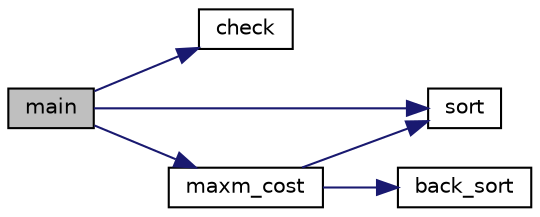 digraph "main"
{
 // INTERACTIVE_SVG=YES
  edge [fontname="Helvetica",fontsize="10",labelfontname="Helvetica",labelfontsize="10"];
  node [fontname="Helvetica",fontsize="10",shape=record];
  rankdir="LR";
  Node1 [label="main",height=0.2,width=0.4,color="black", fillcolor="grey75", style="filled", fontcolor="black"];
  Node1 -> Node2 [color="midnightblue",fontsize="10",style="solid",fontname="Helvetica"];
  Node2 [label="check",height=0.2,width=0.4,color="black", fillcolor="white", style="filled",URL="$d0/d61/knapsack_8cpp.html#a00d4229141004b854108a786abb092a7"];
  Node1 -> Node3 [color="midnightblue",fontsize="10",style="solid",fontname="Helvetica"];
  Node3 [label="maxm_cost",height=0.2,width=0.4,color="black", fillcolor="white", style="filled",URL="$d0/d61/knapsack_8cpp.html#a992fa6d76b847b1456bba4f43dde1d56"];
  Node3 -> Node4 [color="midnightblue",fontsize="10",style="solid",fontname="Helvetica"];
  Node4 [label="sort",height=0.2,width=0.4,color="black", fillcolor="white", style="filled",URL="$d0/d36/ssl-vision_2src_2shared_2util_2util_8h.html#ada9c7c29f17bd827ae704d5934edeffa"];
  Node3 -> Node5 [color="midnightblue",fontsize="10",style="solid",fontname="Helvetica"];
  Node5 [label="back_sort",height=0.2,width=0.4,color="black", fillcolor="white", style="filled",URL="$d0/d61/knapsack_8cpp.html#a7f613fae63692a85980aa5ae5e666b7b"];
  Node1 -> Node4 [color="midnightblue",fontsize="10",style="solid",fontname="Helvetica"];
}
